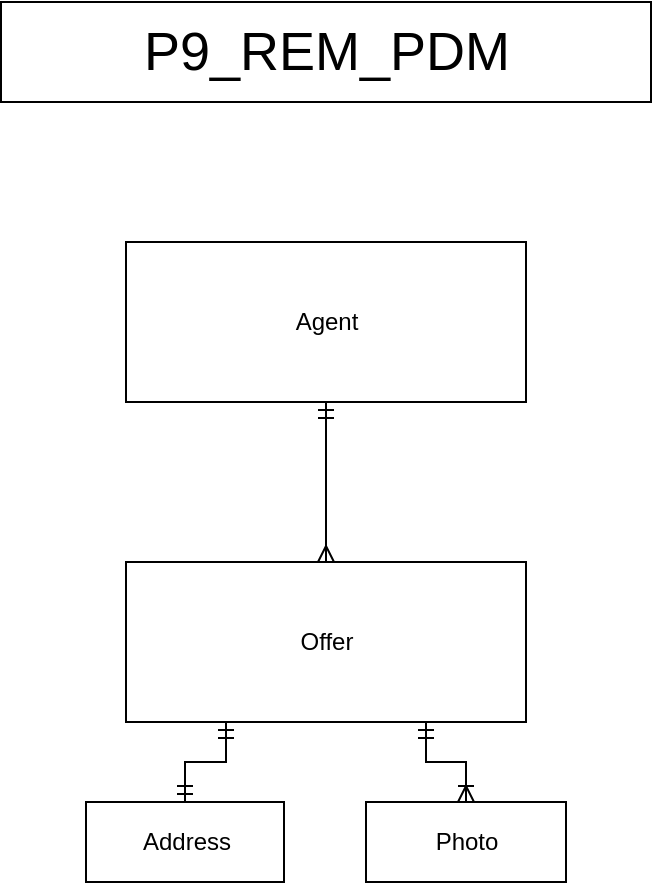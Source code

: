 <mxfile version="20.3.0" type="device"><diagram id="ak_hnFJV83YWynwMXi13" name="Page-1"><mxGraphModel dx="4494" dy="592" grid="1" gridSize="10" guides="1" tooltips="1" connect="1" arrows="1" fold="1" page="1" pageScale="1" pageWidth="827" pageHeight="1169" math="0" shadow="0"><root><mxCell id="0"/><mxCell id="1" parent="0"/><mxCell id="8c7NZwSvGbmUyXemqxZY-12" value="P9_REM_PDM" style="rounded=0;whiteSpace=wrap;html=1;fontSize=27;" parent="1" vertex="1"><mxGeometry x="-3062.5" y="40" width="325" height="50" as="geometry"/></mxCell><mxCell id="BMAGfzHps76w6oKftY40-1" value="Agent" style="html=1;" parent="1" vertex="1"><mxGeometry x="-3000" y="160" width="200" height="80" as="geometry"/></mxCell><mxCell id="BMAGfzHps76w6oKftY40-3" value="Offer" style="html=1;" parent="1" vertex="1"><mxGeometry x="-3000" y="320" width="200" height="80" as="geometry"/></mxCell><mxCell id="BMAGfzHps76w6oKftY40-5" value="" style="endArrow=ERmandOne;html=1;rounded=0;entryX=0.5;entryY=1;entryDx=0;entryDy=0;endFill=0;startArrow=ERmany;startFill=0;edgeStyle=orthogonalEdgeStyle;" parent="1" source="BMAGfzHps76w6oKftY40-3" target="BMAGfzHps76w6oKftY40-1" edge="1"><mxGeometry width="50" height="50" relative="1" as="geometry"><mxPoint x="-2910" y="340" as="sourcePoint"/><mxPoint x="-2860" y="290" as="targetPoint"/></mxGeometry></mxCell><mxCell id="BMAGfzHps76w6oKftY40-6" value="Address" style="html=1;" parent="1" vertex="1"><mxGeometry x="-3020" y="440" width="99" height="40" as="geometry"/></mxCell><mxCell id="BMAGfzHps76w6oKftY40-9" value="Photo" style="html=1;" parent="1" vertex="1"><mxGeometry x="-2880" y="440" width="100" height="40" as="geometry"/></mxCell><mxCell id="BMAGfzHps76w6oKftY40-11" value="" style="endArrow=ERmandOne;html=1;rounded=0;entryX=0.25;entryY=1;entryDx=0;entryDy=0;endFill=0;startArrow=ERmandOne;startFill=0;exitX=0.5;exitY=0;exitDx=0;exitDy=0;edgeStyle=orthogonalEdgeStyle;" parent="1" source="BMAGfzHps76w6oKftY40-6" target="BMAGfzHps76w6oKftY40-3" edge="1"><mxGeometry width="50" height="50" relative="1" as="geometry"><mxPoint x="-2970.9" y="430" as="sourcePoint"/><mxPoint x="-2970.9" y="350" as="targetPoint"/></mxGeometry></mxCell><mxCell id="BMAGfzHps76w6oKftY40-12" value="" style="endArrow=ERmandOne;html=1;rounded=0;entryX=0.75;entryY=1;entryDx=0;entryDy=0;endFill=0;startArrow=ERoneToMany;startFill=0;exitX=0.5;exitY=0;exitDx=0;exitDy=0;edgeStyle=orthogonalEdgeStyle;" parent="1" source="BMAGfzHps76w6oKftY40-9" target="BMAGfzHps76w6oKftY40-3" edge="1"><mxGeometry width="50" height="50" relative="1" as="geometry"><mxPoint x="-2960.5" y="450" as="sourcePoint"/><mxPoint x="-2940" y="410" as="targetPoint"/></mxGeometry></mxCell></root></mxGraphModel></diagram></mxfile>